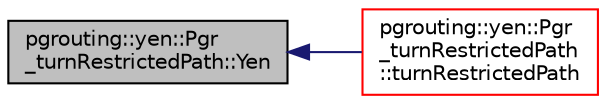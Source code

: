 digraph "pgrouting::yen::Pgr_turnRestrictedPath::Yen"
{
  edge [fontname="Helvetica",fontsize="10",labelfontname="Helvetica",labelfontsize="10"];
  node [fontname="Helvetica",fontsize="10",shape=record];
  rankdir="LR";
  Node305 [label="pgrouting::yen::Pgr\l_turnRestrictedPath::Yen",height=0.2,width=0.4,color="black", fillcolor="grey75", style="filled", fontcolor="black"];
  Node305 -> Node306 [dir="back",color="midnightblue",fontsize="10",style="solid",fontname="Helvetica"];
  Node306 [label="pgrouting::yen::Pgr\l_turnRestrictedPath\l::turnRestrictedPath",height=0.2,width=0.4,color="red", fillcolor="white", style="filled",URL="$classpgrouting_1_1yen_1_1Pgr__turnRestrictedPath.html#a3db5743378fcbdbd0bb78f19442843d8"];
}
